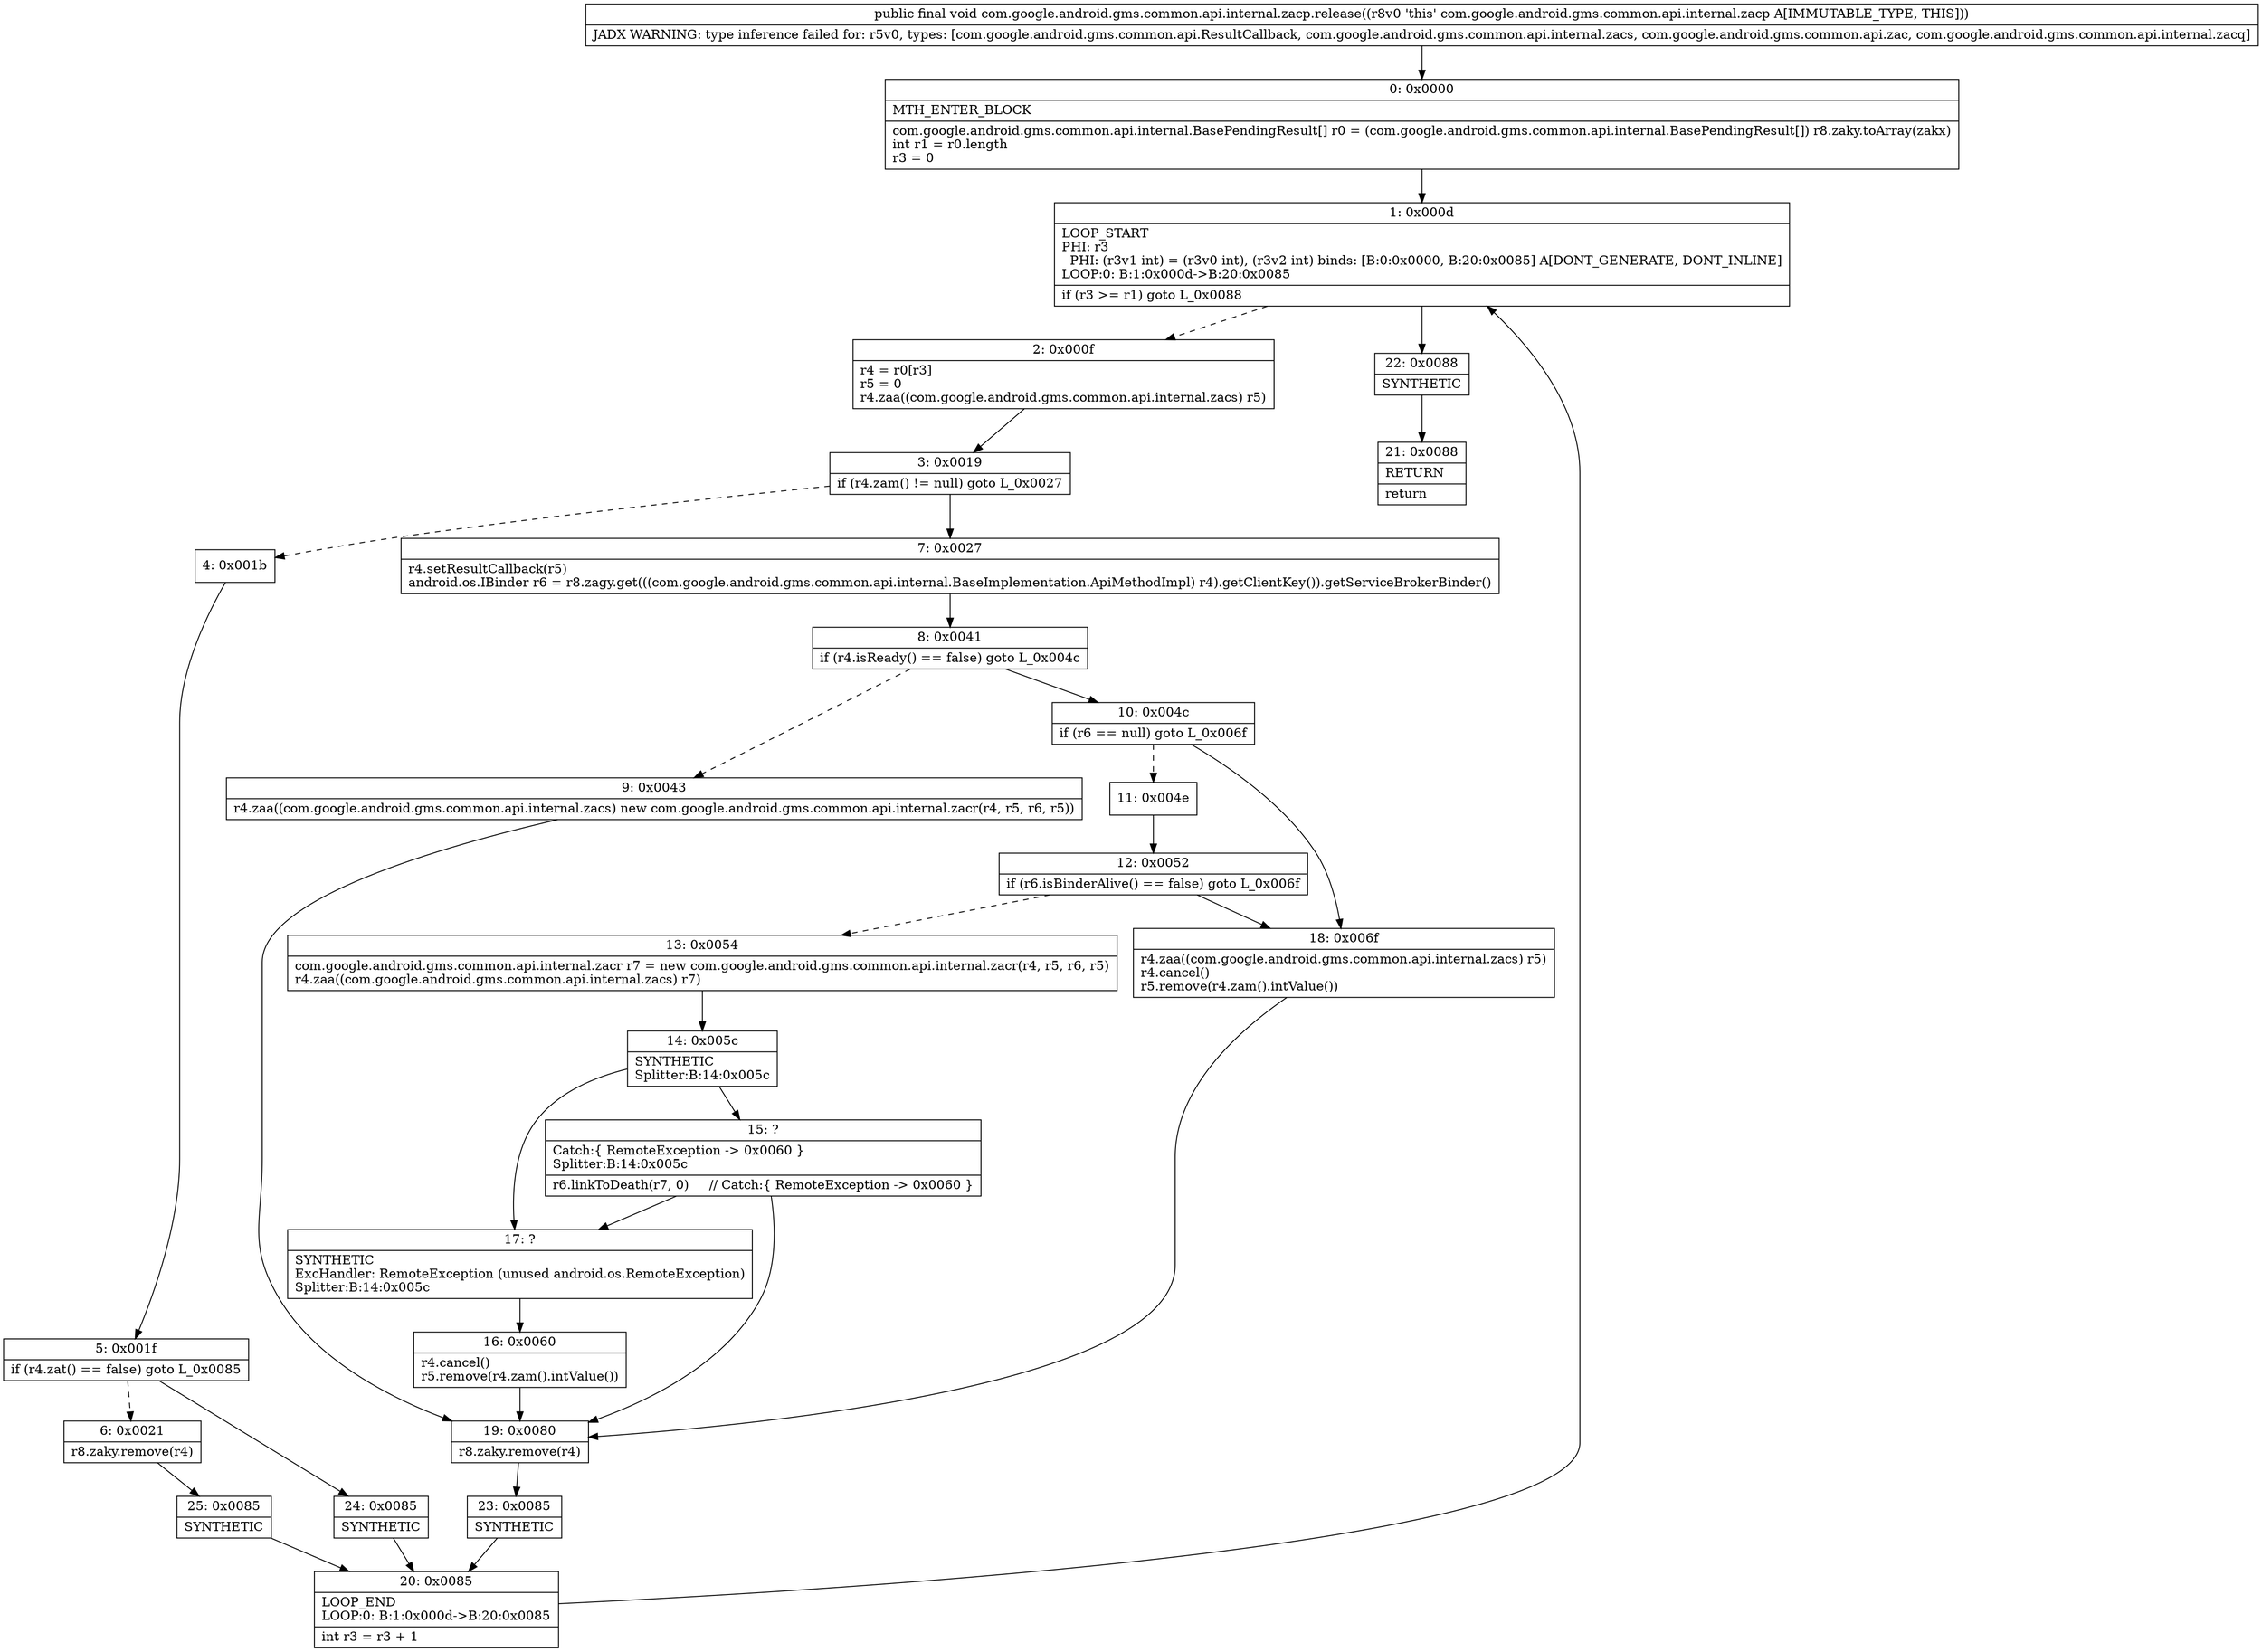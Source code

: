 digraph "CFG forcom.google.android.gms.common.api.internal.zacp.release()V" {
Node_0 [shape=record,label="{0\:\ 0x0000|MTH_ENTER_BLOCK\l|com.google.android.gms.common.api.internal.BasePendingResult[] r0 = (com.google.android.gms.common.api.internal.BasePendingResult[]) r8.zaky.toArray(zakx)\lint r1 = r0.length\lr3 = 0\l}"];
Node_1 [shape=record,label="{1\:\ 0x000d|LOOP_START\lPHI: r3 \l  PHI: (r3v1 int) = (r3v0 int), (r3v2 int) binds: [B:0:0x0000, B:20:0x0085] A[DONT_GENERATE, DONT_INLINE]\lLOOP:0: B:1:0x000d\-\>B:20:0x0085\l|if (r3 \>= r1) goto L_0x0088\l}"];
Node_2 [shape=record,label="{2\:\ 0x000f|r4 = r0[r3]\lr5 = 0\lr4.zaa((com.google.android.gms.common.api.internal.zacs) r5)\l}"];
Node_3 [shape=record,label="{3\:\ 0x0019|if (r4.zam() != null) goto L_0x0027\l}"];
Node_4 [shape=record,label="{4\:\ 0x001b}"];
Node_5 [shape=record,label="{5\:\ 0x001f|if (r4.zat() == false) goto L_0x0085\l}"];
Node_6 [shape=record,label="{6\:\ 0x0021|r8.zaky.remove(r4)\l}"];
Node_7 [shape=record,label="{7\:\ 0x0027|r4.setResultCallback(r5)\landroid.os.IBinder r6 = r8.zagy.get(((com.google.android.gms.common.api.internal.BaseImplementation.ApiMethodImpl) r4).getClientKey()).getServiceBrokerBinder()\l}"];
Node_8 [shape=record,label="{8\:\ 0x0041|if (r4.isReady() == false) goto L_0x004c\l}"];
Node_9 [shape=record,label="{9\:\ 0x0043|r4.zaa((com.google.android.gms.common.api.internal.zacs) new com.google.android.gms.common.api.internal.zacr(r4, r5, r6, r5))\l}"];
Node_10 [shape=record,label="{10\:\ 0x004c|if (r6 == null) goto L_0x006f\l}"];
Node_11 [shape=record,label="{11\:\ 0x004e}"];
Node_12 [shape=record,label="{12\:\ 0x0052|if (r6.isBinderAlive() == false) goto L_0x006f\l}"];
Node_13 [shape=record,label="{13\:\ 0x0054|com.google.android.gms.common.api.internal.zacr r7 = new com.google.android.gms.common.api.internal.zacr(r4, r5, r6, r5)\lr4.zaa((com.google.android.gms.common.api.internal.zacs) r7)\l}"];
Node_14 [shape=record,label="{14\:\ 0x005c|SYNTHETIC\lSplitter:B:14:0x005c\l}"];
Node_15 [shape=record,label="{15\:\ ?|Catch:\{ RemoteException \-\> 0x0060 \}\lSplitter:B:14:0x005c\l|r6.linkToDeath(r7, 0)     \/\/ Catch:\{ RemoteException \-\> 0x0060 \}\l}"];
Node_16 [shape=record,label="{16\:\ 0x0060|r4.cancel()\lr5.remove(r4.zam().intValue())\l}"];
Node_17 [shape=record,label="{17\:\ ?|SYNTHETIC\lExcHandler: RemoteException (unused android.os.RemoteException)\lSplitter:B:14:0x005c\l}"];
Node_18 [shape=record,label="{18\:\ 0x006f|r4.zaa((com.google.android.gms.common.api.internal.zacs) r5)\lr4.cancel()\lr5.remove(r4.zam().intValue())\l}"];
Node_19 [shape=record,label="{19\:\ 0x0080|r8.zaky.remove(r4)\l}"];
Node_20 [shape=record,label="{20\:\ 0x0085|LOOP_END\lLOOP:0: B:1:0x000d\-\>B:20:0x0085\l|int r3 = r3 + 1\l}"];
Node_21 [shape=record,label="{21\:\ 0x0088|RETURN\l|return\l}"];
Node_22 [shape=record,label="{22\:\ 0x0088|SYNTHETIC\l}"];
Node_23 [shape=record,label="{23\:\ 0x0085|SYNTHETIC\l}"];
Node_24 [shape=record,label="{24\:\ 0x0085|SYNTHETIC\l}"];
Node_25 [shape=record,label="{25\:\ 0x0085|SYNTHETIC\l}"];
MethodNode[shape=record,label="{public final void com.google.android.gms.common.api.internal.zacp.release((r8v0 'this' com.google.android.gms.common.api.internal.zacp A[IMMUTABLE_TYPE, THIS]))  | JADX WARNING: type inference failed for: r5v0, types: [com.google.android.gms.common.api.ResultCallback, com.google.android.gms.common.api.internal.zacs, com.google.android.gms.common.api.zac, com.google.android.gms.common.api.internal.zacq]\l}"];
MethodNode -> Node_0;
Node_0 -> Node_1;
Node_1 -> Node_2[style=dashed];
Node_1 -> Node_22;
Node_2 -> Node_3;
Node_3 -> Node_4[style=dashed];
Node_3 -> Node_7;
Node_4 -> Node_5;
Node_5 -> Node_6[style=dashed];
Node_5 -> Node_24;
Node_6 -> Node_25;
Node_7 -> Node_8;
Node_8 -> Node_9[style=dashed];
Node_8 -> Node_10;
Node_9 -> Node_19;
Node_10 -> Node_11[style=dashed];
Node_10 -> Node_18;
Node_11 -> Node_12;
Node_12 -> Node_13[style=dashed];
Node_12 -> Node_18;
Node_13 -> Node_14;
Node_14 -> Node_15;
Node_14 -> Node_17;
Node_15 -> Node_17;
Node_15 -> Node_19;
Node_16 -> Node_19;
Node_17 -> Node_16;
Node_18 -> Node_19;
Node_19 -> Node_23;
Node_20 -> Node_1;
Node_22 -> Node_21;
Node_23 -> Node_20;
Node_24 -> Node_20;
Node_25 -> Node_20;
}

